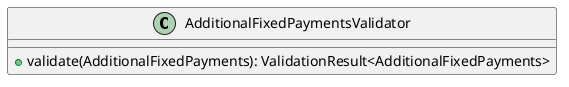 @startuml

    class AdditionalFixedPaymentsValidator [[AdditionalFixedPaymentsValidator.html]] {
        +validate(AdditionalFixedPayments): ValidationResult<AdditionalFixedPayments>
    }

@enduml
